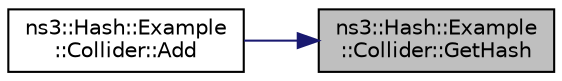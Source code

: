 digraph "ns3::Hash::Example::Collider::GetHash"
{
 // LATEX_PDF_SIZE
  edge [fontname="Helvetica",fontsize="10",labelfontname="Helvetica",labelfontsize="10"];
  node [fontname="Helvetica",fontsize="10",shape=record];
  rankdir="RL";
  Node1 [label="ns3::Hash::Example\l::Collider::GetHash",height=0.2,width=0.4,color="black", fillcolor="grey75", style="filled", fontcolor="black",tooltip="Get the appropriate hash value."];
  Node1 -> Node2 [dir="back",color="midnightblue",fontsize="10",style="solid",fontname="Helvetica"];
  Node2 [label="ns3::Hash::Example\l::Collider::Add",height=0.2,width=0.4,color="black", fillcolor="white", style="filled",URL="$classns3_1_1_hash_1_1_example_1_1_collider.html#ab805dca91262adca1590124759c0c947",tooltip="Add a string to the Collider."];
}
